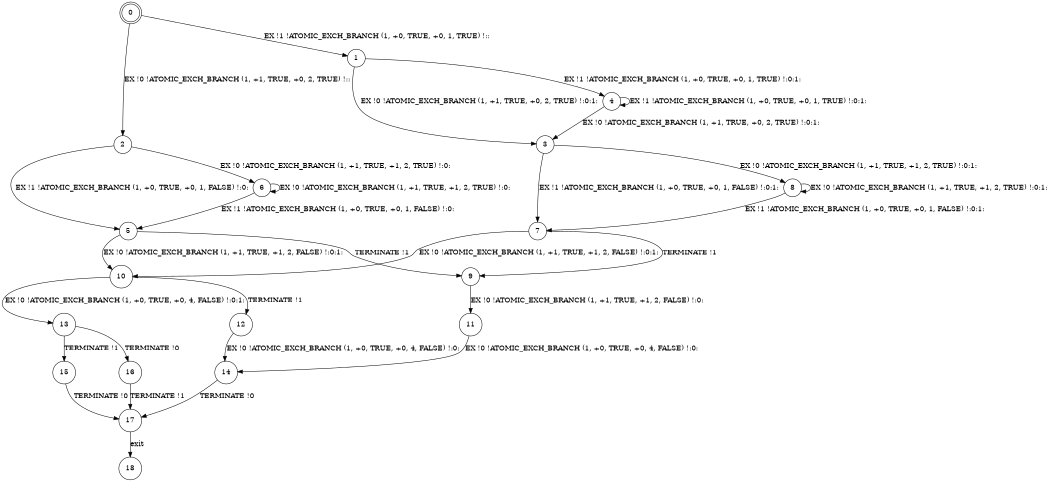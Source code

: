 digraph BCG {
size = "7, 10.5";
center = TRUE;
node [shape = circle];
0 [peripheries = 2];
0 -> 1 [label = "EX !1 !ATOMIC_EXCH_BRANCH (1, +0, TRUE, +0, 1, TRUE) !::"];
0 -> 2 [label = "EX !0 !ATOMIC_EXCH_BRANCH (1, +1, TRUE, +0, 2, TRUE) !::"];
1 -> 3 [label = "EX !0 !ATOMIC_EXCH_BRANCH (1, +1, TRUE, +0, 2, TRUE) !:0:1:"];
1 -> 4 [label = "EX !1 !ATOMIC_EXCH_BRANCH (1, +0, TRUE, +0, 1, TRUE) !:0:1:"];
2 -> 5 [label = "EX !1 !ATOMIC_EXCH_BRANCH (1, +0, TRUE, +0, 1, FALSE) !:0:"];
2 -> 6 [label = "EX !0 !ATOMIC_EXCH_BRANCH (1, +1, TRUE, +1, 2, TRUE) !:0:"];
3 -> 7 [label = "EX !1 !ATOMIC_EXCH_BRANCH (1, +0, TRUE, +0, 1, FALSE) !:0:1:"];
3 -> 8 [label = "EX !0 !ATOMIC_EXCH_BRANCH (1, +1, TRUE, +1, 2, TRUE) !:0:1:"];
4 -> 3 [label = "EX !0 !ATOMIC_EXCH_BRANCH (1, +1, TRUE, +0, 2, TRUE) !:0:1:"];
4 -> 4 [label = "EX !1 !ATOMIC_EXCH_BRANCH (1, +0, TRUE, +0, 1, TRUE) !:0:1:"];
5 -> 9 [label = "TERMINATE !1"];
5 -> 10 [label = "EX !0 !ATOMIC_EXCH_BRANCH (1, +1, TRUE, +1, 2, FALSE) !:0:1:"];
6 -> 5 [label = "EX !1 !ATOMIC_EXCH_BRANCH (1, +0, TRUE, +0, 1, FALSE) !:0:"];
6 -> 6 [label = "EX !0 !ATOMIC_EXCH_BRANCH (1, +1, TRUE, +1, 2, TRUE) !:0:"];
7 -> 9 [label = "TERMINATE !1"];
7 -> 10 [label = "EX !0 !ATOMIC_EXCH_BRANCH (1, +1, TRUE, +1, 2, FALSE) !:0:1:"];
8 -> 7 [label = "EX !1 !ATOMIC_EXCH_BRANCH (1, +0, TRUE, +0, 1, FALSE) !:0:1:"];
8 -> 8 [label = "EX !0 !ATOMIC_EXCH_BRANCH (1, +1, TRUE, +1, 2, TRUE) !:0:1:"];
9 -> 11 [label = "EX !0 !ATOMIC_EXCH_BRANCH (1, +1, TRUE, +1, 2, FALSE) !:0:"];
10 -> 12 [label = "TERMINATE !1"];
10 -> 13 [label = "EX !0 !ATOMIC_EXCH_BRANCH (1, +0, TRUE, +0, 4, FALSE) !:0:1:"];
11 -> 14 [label = "EX !0 !ATOMIC_EXCH_BRANCH (1, +0, TRUE, +0, 4, FALSE) !:0:"];
12 -> 14 [label = "EX !0 !ATOMIC_EXCH_BRANCH (1, +0, TRUE, +0, 4, FALSE) !:0:"];
13 -> 15 [label = "TERMINATE !1"];
13 -> 16 [label = "TERMINATE !0"];
14 -> 17 [label = "TERMINATE !0"];
15 -> 17 [label = "TERMINATE !0"];
16 -> 17 [label = "TERMINATE !1"];
17 -> 18 [label = "exit"];
}
